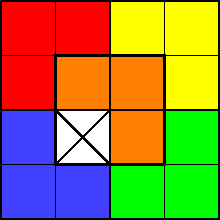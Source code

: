 settings.tex="pdflatex";

texpreamble("\usepackage{amsmath}
\usepackage{amsthm,amssymb}
\usepackage{mathpazo}
\usepackage[svgnames]{xcolor}
");
import graph;

size(110);
            
pair[][] points;
            
points=identity(5);            
            
for(int i = 0; i < 5; ++i) {
	for(int j = 0; j < 5; ++j) {
		points[i][j] = (i, j);
		//dot(points[i][j]);
      
		if(i < 4) {
			draw((i, j)--(i + 1, j));
		}
		if(j < 4) {
			draw((i, j)--(i, j + 1));
		}
	}
}            
            
            
draw(points[1][1]--points[2][2]);
draw(points[1][2]--points[2][1]);   
            
fill(points[0][0]--points[1][0]--points[1][1]--points[0][1]--cycle, mediumblue);
fill(points[0][1]--points[1][1]--points[1][2]--points[0][2]--cycle, mediumblue);
fill(points[1][0]--points[2][0]--points[2][1]--points[1][1]--cycle, mediumblue);
            
fill(points[2][0]--points[3][0]--points[3][1]--points[2][1]--cycle, green);
fill(points[3][0]--points[4][0]--points[4][1]--points[3][1]--cycle, green);
fill(points[3][1]--points[4][1]--points[4][2]--points[3][2]--cycle, green);
            
fill(points[3][2]--points[4][2]--points[4][3]--points[3][3]--cycle, yellow);
fill(points[3][3]--points[4][3]--points[4][4]--points[3][4]--cycle, yellow);
fill(points[2][3]--points[3][3]--points[3][4]--points[2][4]--cycle, yellow);
            
fill(points[2][1]--points[3][1]--points[3][2]--points[2][2]--cycle, orange);
fill(points[2][2]--points[3][2]--points[3][3]--points[2][3]--cycle, orange);
fill(points[1][2]--points[2][2]--points[2][3]--points[1][3]--cycle, orange);
            
fill(points[0][2]--points[1][2]--points[1][3]--points[0][3]--cycle, red);
fill(points[1][3]--points[2][3]--points[2][4]--points[1][4]--cycle, red);
fill(points[0][3]--points[1][3]--points[1][4]--points[0][4]--cycle, red);
            
for(int i = 0; i < 5; ++i) {
	for(int j = 0; j < 5; ++j) {
		if(i < 4) {
          	if(j == 0 || j == 4)
            	draw((i, j)--(i + 1, j), linewidth(1));
            else if(j == 1 || j == 3) {
            	if(i == 1 || i == 2)
                	draw((i, j)--(i + 1, j), linewidth(1));
            	else
                	draw((i, j)--(i + 1, j));
            }
            else {
            	if (i == 0 || i == 1 || i == 3)
                	draw((i, j)--(i + 1, j), linewidth(1));
                else
                	draw((i, j)--(i + 1, j));
            }

		}
		if(j < 4) {
			if(i == 0 || i == 4) {
            	draw((i, j)--(i, j + 1), linewidth(1));
            }
            else if(i == 1 || i == 3) {
            	if(j == 1 || j == 2)
                	draw((i, j)--(i, j + 1), linewidth(1));
            	else
                	draw((i, j)--(i, j + 1));
            }
            else {
            	if (j == 0 || j == 1 || j == 3)
                	draw((i, j)--(i, j + 1), linewidth(1));
                else
                	draw((i, j)--(i, j + 1));
            }
		}
	}
}  